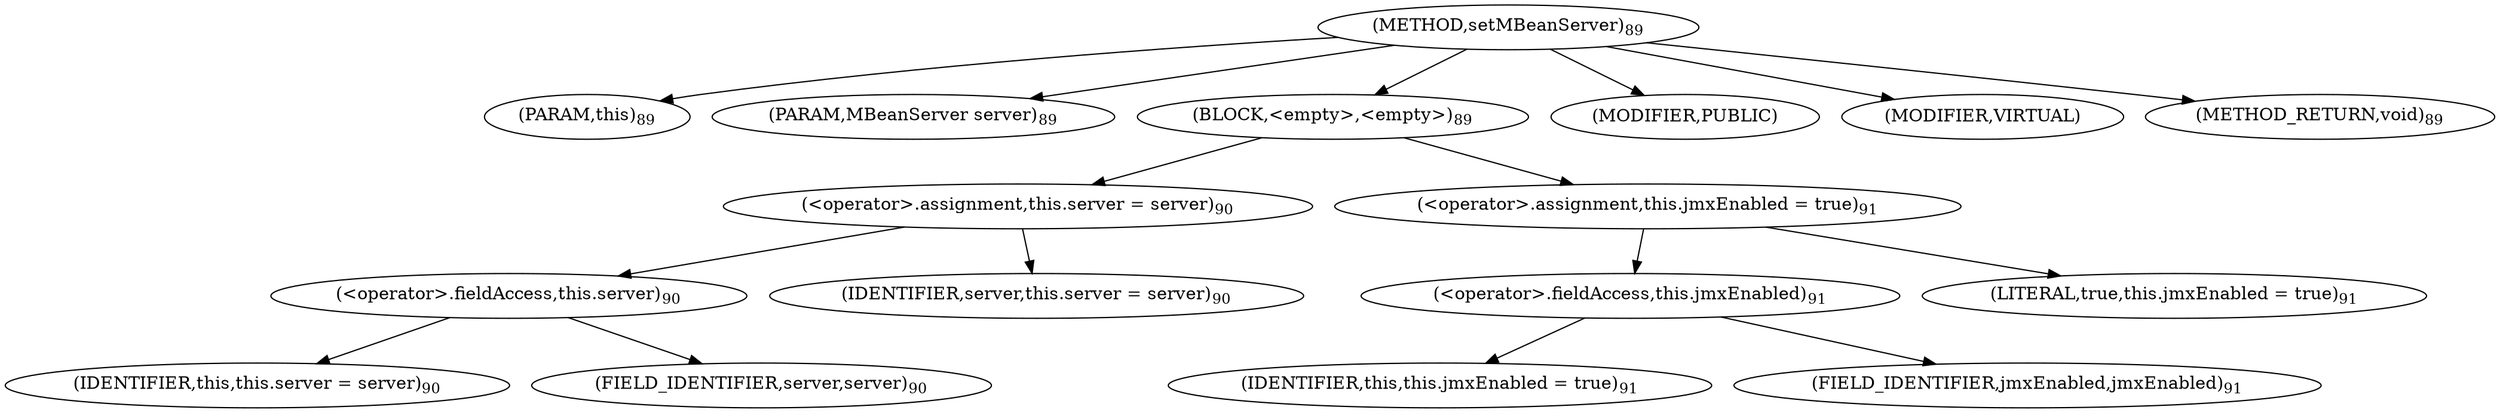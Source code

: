 digraph "setMBeanServer" {  
"166" [label = <(METHOD,setMBeanServer)<SUB>89</SUB>> ]
"4" [label = <(PARAM,this)<SUB>89</SUB>> ]
"167" [label = <(PARAM,MBeanServer server)<SUB>89</SUB>> ]
"168" [label = <(BLOCK,&lt;empty&gt;,&lt;empty&gt;)<SUB>89</SUB>> ]
"169" [label = <(&lt;operator&gt;.assignment,this.server = server)<SUB>90</SUB>> ]
"170" [label = <(&lt;operator&gt;.fieldAccess,this.server)<SUB>90</SUB>> ]
"3" [label = <(IDENTIFIER,this,this.server = server)<SUB>90</SUB>> ]
"171" [label = <(FIELD_IDENTIFIER,server,server)<SUB>90</SUB>> ]
"172" [label = <(IDENTIFIER,server,this.server = server)<SUB>90</SUB>> ]
"173" [label = <(&lt;operator&gt;.assignment,this.jmxEnabled = true)<SUB>91</SUB>> ]
"174" [label = <(&lt;operator&gt;.fieldAccess,this.jmxEnabled)<SUB>91</SUB>> ]
"175" [label = <(IDENTIFIER,this,this.jmxEnabled = true)<SUB>91</SUB>> ]
"176" [label = <(FIELD_IDENTIFIER,jmxEnabled,jmxEnabled)<SUB>91</SUB>> ]
"177" [label = <(LITERAL,true,this.jmxEnabled = true)<SUB>91</SUB>> ]
"178" [label = <(MODIFIER,PUBLIC)> ]
"179" [label = <(MODIFIER,VIRTUAL)> ]
"180" [label = <(METHOD_RETURN,void)<SUB>89</SUB>> ]
  "166" -> "4" 
  "166" -> "167" 
  "166" -> "168" 
  "166" -> "178" 
  "166" -> "179" 
  "166" -> "180" 
  "168" -> "169" 
  "168" -> "173" 
  "169" -> "170" 
  "169" -> "172" 
  "170" -> "3" 
  "170" -> "171" 
  "173" -> "174" 
  "173" -> "177" 
  "174" -> "175" 
  "174" -> "176" 
}
